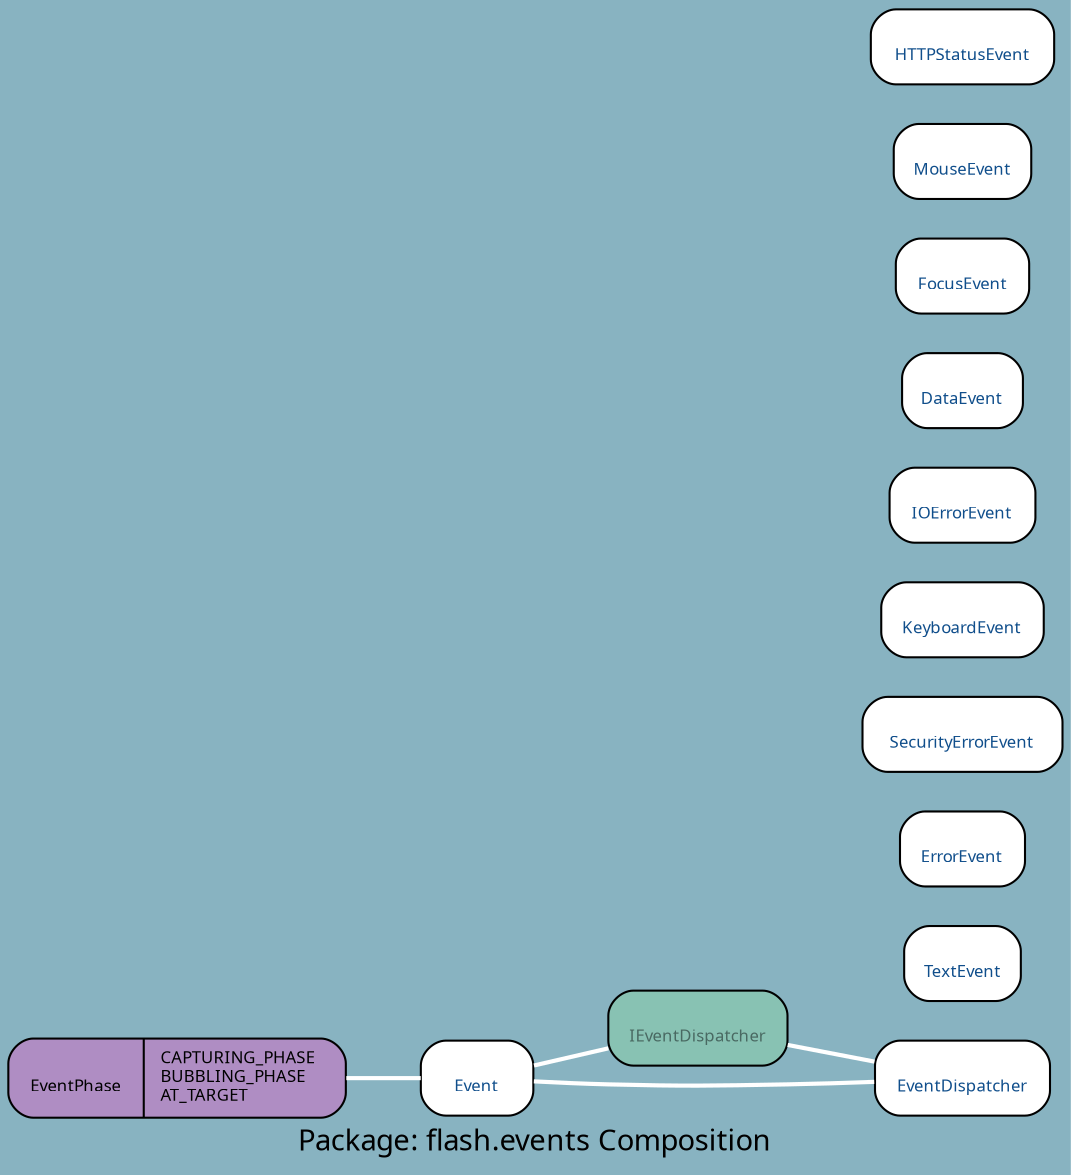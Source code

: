 digraph uml {
	graph [label="Package: flash.events Composition", ratio=compress, rankdir=RL, smoothing=avg_dist, overlap=false, fontname="DejaVu Sans Condenesed", fontsize=14, bgcolor="#88B3C1", fontcolor=black];
	node [label="\N", fontname="DejaVu Sans Condenesed", fontsize=8, shape=record, color=black, fontcolor=black];
	edge [fontname="DejaVu Sans Condenesed", fontsize=8, color=black, fontcolor=black];
	graph [lp="254,12",
		bb="0,0,508,548"];
	"flash.events.IEventDispatcher" [label="{\nIEventDispatcher}", fontcolor="#496962", style="rounded,filled", fillcolor="#88c2b3", URL="../types/flash/events/IEventDispatcher.html", tooltip="\nIEventDispatcher", pos="332,67", rects="289,49,376,85", width="1.19", height="0.50"];
	"flash.events.Event" [label="{\nEvent}", fontcolor="#104E8B", style="rounded,filled", fillcolor=white, URL="../types/flash/events/Event.html", tooltip="\nEvent", pos="225,44", rects="198,26,252,62", width="0.75", height="0.50"];
	"flash.events.EventDispatcher" [label="{\nEventDispatcher}", fontcolor="#104E8B", style="rounded,filled", fillcolor=white, URL="../types/flash/events/EventDispatcher.html", tooltip="\nEventDispatcher", pos="460,44", rects="418,26,503,62", width="1.17", height="0.50"];
	"flash.events.EventPhase" [label="{\nEventPhase|CAPTURING_PHASE\lBUBBLING_PHASE\lAT_TARGET\l}", style="rounded,filled", fillcolor="#af8dc3", pos="81,44", rects="0,25,66,63 66,25,162,63", width="2.25", height="0.53"];
	"flash.events.TextEvent" [label="{\nTextEvent}", fontcolor="#104E8B", style="rounded,filled", fillcolor=white, URL="../types/flash/events/TextEvent.html", tooltip="\nTextEvent", pos="460,98", rects="432,80,488,116", width="0.78", height="0.50"];
	"flash.events.ErrorEvent" [label="{\nErrorEvent}", fontcolor="#104E8B", style="rounded,filled", fillcolor=white, URL="../types/flash/events/ErrorEvent.html", tooltip="\nErrorEvent", pos="460,152", rects="430,134,491,170", width="0.83", height="0.50"];
	"flash.events.SecurityErrorEvent" [label="{\nSecurityErrorEvent}", fontcolor="#104E8B", style="rounded,filled", fillcolor=white, URL="../types/flash/events/SecurityErrorEvent.html", tooltip="\nSecurityErrorEvent", pos="460,206", rects="412,188,508,224", width="1.33", height="0.50"];
	"flash.events.KeyboardEvent" [label="{\nKeyboardEvent}", fontcolor="#104E8B", style="rounded,filled", fillcolor=white, URL="../types/flash/events/KeyboardEvent.html", tooltip="\nKeyboardEvent", pos="460,260", rects="421,242,499,278", width="1.08", height="0.50"];
	"flash.events.IOErrorEvent" [label="{\nIOErrorEvent}", fontcolor="#104E8B", style="rounded,filled", fillcolor=white, URL="../types/flash/events/IOErrorEvent.html", tooltip="\nIOErrorEvent", pos="460,314", rects="425,296,495,332", width="0.97", height="0.50"];
	"flash.events.DataEvent" [label="{\nDataEvent}", fontcolor="#104E8B", style="rounded,filled", fillcolor=white, URL="../types/flash/events/DataEvent.html", tooltip="\nDataEvent", pos="460,368", rects="431,350,490,386", width="0.81", height="0.50"];
	"flash.events.FocusEvent" [label="{\nFocusEvent}", fontcolor="#104E8B", style="rounded,filled", fillcolor=white, URL="../types/flash/events/FocusEvent.html", tooltip="\nFocusEvent", pos="460,422", rects="428,404,492,440", width="0.89", height="0.50"];
	"flash.events.MouseEvent" [label="{\nMouseEvent}", fontcolor="#104E8B", style="rounded,filled", fillcolor=white, URL="../types/flash/events/MouseEvent.html", tooltip="\nMouseEvent", pos="460,476", rects="427,458,494,494", width="0.92", height="0.50"];
	"flash.events.HTTPStatusEvent" [label="{\nHTTPStatusEvent}", fontcolor="#104E8B", style="rounded,filled", fillcolor=white, URL="../types/flash/events/HTTPStatusEvent.html", tooltip="\nHTTPStatusEvent", pos="460,530", rects="416,512,505,548", width="1.22", height="0.50"];
	"flash.events.IEventDispatcher" -> "flash.events.Event" [color=white, style=bold, arrowhead=none, arrowtail=diamond, arrowsize=1, pos="s,289,58 277,55 268,53 260,51 252,50"];
	"flash.events.EventDispatcher" -> "flash.events.Event" [color=white, style=bold, arrowhead=none, arrowtail=diamond, arrowsize=1, pos="s,418,41 406,41 396,40 386,40 376,40 336,39 327,38 288,40 276,40 263,41 252,41"];
	"flash.events.EventDispatcher" -> "flash.events.IEventDispatcher" [color=white, style=bold, arrowhead=none, arrowtail=diamond, arrowsize=1, pos="s,418,52 406,54 396,56 386,58 376,59"];
	"flash.events.Event" -> "flash.events.EventPhase" [color=white, style=bold, arrowhead=none, arrowtail=diamond, arrowsize=1, pos="s,198,44 186,44 178,44 170,44 162,44"];
}
